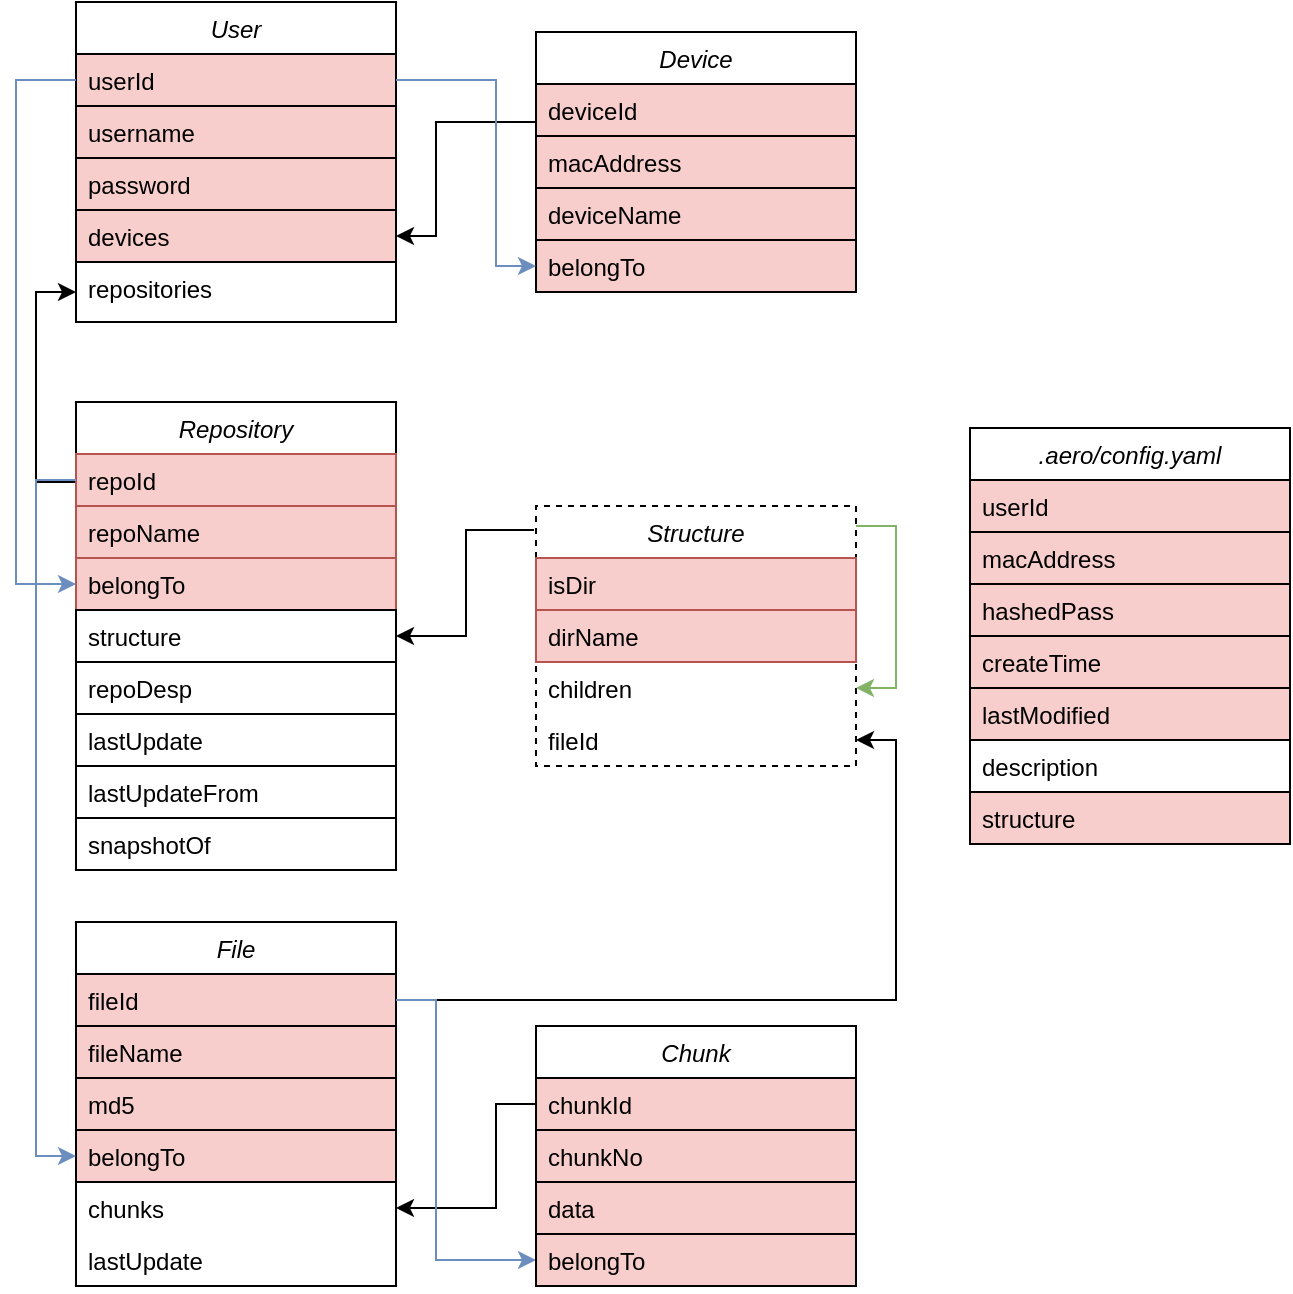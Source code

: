 <mxfile version="13.7.9" type="device"><diagram id="C5RBs43oDa-KdzZeNtuy" name="Page-1"><mxGraphModel dx="782" dy="816" grid="1" gridSize="10" guides="1" tooltips="1" connect="1" arrows="1" fold="1" page="1" pageScale="1" pageWidth="827" pageHeight="1169" math="0" shadow="0"><root><mxCell id="WIyWlLk6GJQsqaUBKTNV-0"/><mxCell id="WIyWlLk6GJQsqaUBKTNV-1" parent="WIyWlLk6GJQsqaUBKTNV-0"/><mxCell id="zkfFHV4jXpPFQw0GAbJ--0" value="User" style="swimlane;fontStyle=2;align=center;verticalAlign=top;childLayout=stackLayout;horizontal=1;startSize=26;horizontalStack=0;resizeParent=1;resizeLast=0;collapsible=1;marginBottom=0;rounded=0;shadow=0;strokeWidth=1;" parent="WIyWlLk6GJQsqaUBKTNV-1" vertex="1"><mxGeometry x="220" y="120" width="160" height="160" as="geometry"><mxRectangle x="230" y="140" width="160" height="26" as="alternateBounds"/></mxGeometry></mxCell><mxCell id="zkfFHV4jXpPFQw0GAbJ--1" value="userId" style="text;align=left;verticalAlign=top;spacingLeft=4;spacingRight=4;overflow=hidden;rotatable=0;points=[[0,0.5],[1,0.5]];portConstraint=eastwest;fillColor=#f8cecc;strokeColor=#000000;" parent="zkfFHV4jXpPFQw0GAbJ--0" vertex="1"><mxGeometry y="26" width="160" height="26" as="geometry"/></mxCell><mxCell id="zkfFHV4jXpPFQw0GAbJ--2" value="username" style="text;align=left;verticalAlign=top;spacingLeft=4;spacingRight=4;overflow=hidden;rotatable=0;points=[[0,0.5],[1,0.5]];portConstraint=eastwest;rounded=0;shadow=0;html=0;fillColor=#f8cecc;strokeColor=#000000;" parent="zkfFHV4jXpPFQw0GAbJ--0" vertex="1"><mxGeometry y="52" width="160" height="26" as="geometry"/></mxCell><mxCell id="zkfFHV4jXpPFQw0GAbJ--3" value="password" style="text;align=left;verticalAlign=top;spacingLeft=4;spacingRight=4;overflow=hidden;rotatable=0;points=[[0,0.5],[1,0.5]];portConstraint=eastwest;rounded=0;shadow=0;html=0;fillColor=#f8cecc;strokeColor=#000000;" parent="zkfFHV4jXpPFQw0GAbJ--0" vertex="1"><mxGeometry y="78" width="160" height="26" as="geometry"/></mxCell><mxCell id="zkfFHV4jXpPFQw0GAbJ--5" value="devices" style="text;align=left;verticalAlign=top;spacingLeft=4;spacingRight=4;overflow=hidden;rotatable=0;points=[[0,0.5],[1,0.5]];portConstraint=eastwest;fillColor=#f8cecc;strokeColor=#000000;" parent="zkfFHV4jXpPFQw0GAbJ--0" vertex="1"><mxGeometry y="104" width="160" height="26" as="geometry"/></mxCell><mxCell id="VFcIiLvGz6bAB1aqkDjy-1" value="repositories" style="text;align=left;verticalAlign=top;spacingLeft=4;spacingRight=4;overflow=hidden;rotatable=0;points=[[0,0.5],[1,0.5]];portConstraint=eastwest;strokeColor=#000000;" parent="zkfFHV4jXpPFQw0GAbJ--0" vertex="1"><mxGeometry y="130" width="160" height="30" as="geometry"/></mxCell><mxCell id="VFcIiLvGz6bAB1aqkDjy-20" style="edgeStyle=orthogonalEdgeStyle;rounded=0;orthogonalLoop=1;jettySize=auto;html=1;entryX=0;entryY=0.5;entryDx=0;entryDy=0;" parent="WIyWlLk6GJQsqaUBKTNV-1" source="VFcIiLvGz6bAB1aqkDjy-2" target="VFcIiLvGz6bAB1aqkDjy-1" edge="1"><mxGeometry relative="1" as="geometry"><Array as="points"><mxPoint x="200" y="360"/><mxPoint x="200" y="265"/></Array></mxGeometry></mxCell><mxCell id="VFcIiLvGz6bAB1aqkDjy-2" value="Repository" style="swimlane;fontStyle=2;align=center;verticalAlign=top;childLayout=stackLayout;horizontal=1;startSize=26;horizontalStack=0;resizeParent=1;resizeLast=0;collapsible=1;marginBottom=0;rounded=0;shadow=0;strokeWidth=1;" parent="WIyWlLk6GJQsqaUBKTNV-1" vertex="1"><mxGeometry x="220" y="320" width="160" height="234" as="geometry"><mxRectangle x="230" y="140" width="160" height="26" as="alternateBounds"/></mxGeometry></mxCell><mxCell id="VFcIiLvGz6bAB1aqkDjy-3" value="repoId" style="text;align=left;verticalAlign=top;spacingLeft=4;spacingRight=4;overflow=hidden;rotatable=0;points=[[0,0.5],[1,0.5]];portConstraint=eastwest;fillColor=#f8cecc;strokeColor=#b85450;" parent="VFcIiLvGz6bAB1aqkDjy-2" vertex="1"><mxGeometry y="26" width="160" height="26" as="geometry"/></mxCell><mxCell id="VFcIiLvGz6bAB1aqkDjy-4" value="repoName" style="text;align=left;verticalAlign=top;spacingLeft=4;spacingRight=4;overflow=hidden;rotatable=0;points=[[0,0.5],[1,0.5]];portConstraint=eastwest;rounded=0;shadow=0;html=0;fillColor=#f8cecc;strokeColor=#b85450;" parent="VFcIiLvGz6bAB1aqkDjy-2" vertex="1"><mxGeometry y="52" width="160" height="26" as="geometry"/></mxCell><mxCell id="VFcIiLvGz6bAB1aqkDjy-5" value="belongTo" style="text;align=left;verticalAlign=top;spacingLeft=4;spacingRight=4;overflow=hidden;rotatable=0;points=[[0,0.5],[1,0.5]];portConstraint=eastwest;rounded=0;shadow=0;html=0;fillColor=#f8cecc;strokeColor=#b85450;" parent="VFcIiLvGz6bAB1aqkDjy-2" vertex="1"><mxGeometry y="78" width="160" height="26" as="geometry"/></mxCell><mxCell id="VFcIiLvGz6bAB1aqkDjy-6" value="structure" style="text;align=left;verticalAlign=top;spacingLeft=4;spacingRight=4;overflow=hidden;rotatable=0;points=[[0,0.5],[1,0.5]];portConstraint=eastwest;strokeColor=#000000;" parent="VFcIiLvGz6bAB1aqkDjy-2" vertex="1"><mxGeometry y="104" width="160" height="26" as="geometry"/></mxCell><mxCell id="VFcIiLvGz6bAB1aqkDjy-7" value="repoDesp" style="text;align=left;verticalAlign=top;spacingLeft=4;spacingRight=4;overflow=hidden;rotatable=0;points=[[0,0.5],[1,0.5]];portConstraint=eastwest;strokeColor=#000000;" parent="VFcIiLvGz6bAB1aqkDjy-2" vertex="1"><mxGeometry y="130" width="160" height="26" as="geometry"/></mxCell><mxCell id="VFcIiLvGz6bAB1aqkDjy-8" value="lastUpdate" style="text;align=left;verticalAlign=top;spacingLeft=4;spacingRight=4;overflow=hidden;rotatable=0;points=[[0,0.5],[1,0.5]];portConstraint=eastwest;strokeColor=#000000;" parent="VFcIiLvGz6bAB1aqkDjy-2" vertex="1"><mxGeometry y="156" width="160" height="26" as="geometry"/></mxCell><mxCell id="VFcIiLvGz6bAB1aqkDjy-9" value="lastUpdateFrom" style="text;align=left;verticalAlign=top;spacingLeft=4;spacingRight=4;overflow=hidden;rotatable=0;points=[[0,0.5],[1,0.5]];portConstraint=eastwest;strokeColor=#000000;" parent="VFcIiLvGz6bAB1aqkDjy-2" vertex="1"><mxGeometry y="182" width="160" height="26" as="geometry"/></mxCell><mxCell id="VFcIiLvGz6bAB1aqkDjy-10" value="snapshotOf" style="text;align=left;verticalAlign=top;spacingLeft=4;spacingRight=4;overflow=hidden;rotatable=0;points=[[0,0.5],[1,0.5]];portConstraint=eastwest;strokeColor=#000000;" parent="VFcIiLvGz6bAB1aqkDjy-2" vertex="1"><mxGeometry y="208" width="160" height="26" as="geometry"/></mxCell><mxCell id="VFcIiLvGz6bAB1aqkDjy-18" style="edgeStyle=orthogonalEdgeStyle;rounded=0;orthogonalLoop=1;jettySize=auto;html=1;entryX=1;entryY=0.5;entryDx=0;entryDy=0;exitX=-0.006;exitY=0.092;exitDx=0;exitDy=0;exitPerimeter=0;" parent="WIyWlLk6GJQsqaUBKTNV-1" source="VFcIiLvGz6bAB1aqkDjy-11" target="VFcIiLvGz6bAB1aqkDjy-6" edge="1"><mxGeometry relative="1" as="geometry"/></mxCell><mxCell id="VFcIiLvGz6bAB1aqkDjy-27" style="edgeStyle=orthogonalEdgeStyle;rounded=0;orthogonalLoop=1;jettySize=auto;html=1;entryX=1;entryY=0.5;entryDx=0;entryDy=0;" parent="WIyWlLk6GJQsqaUBKTNV-1" source="VFcIiLvGz6bAB1aqkDjy-21" target="zkfFHV4jXpPFQw0GAbJ--5" edge="1"><mxGeometry relative="1" as="geometry"><Array as="points"><mxPoint x="400" y="180"/><mxPoint x="400" y="237"/></Array></mxGeometry></mxCell><mxCell id="VFcIiLvGz6bAB1aqkDjy-21" value="Device" style="swimlane;fontStyle=2;align=center;verticalAlign=top;childLayout=stackLayout;horizontal=1;startSize=26;horizontalStack=0;resizeParent=1;resizeLast=0;collapsible=1;marginBottom=0;rounded=0;shadow=0;strokeWidth=1;" parent="WIyWlLk6GJQsqaUBKTNV-1" vertex="1"><mxGeometry x="450" y="135" width="160" height="130" as="geometry"><mxRectangle x="230" y="140" width="160" height="26" as="alternateBounds"/></mxGeometry></mxCell><mxCell id="VFcIiLvGz6bAB1aqkDjy-22" value="deviceId" style="text;align=left;verticalAlign=top;spacingLeft=4;spacingRight=4;overflow=hidden;rotatable=0;points=[[0,0.5],[1,0.5]];portConstraint=eastwest;fillColor=#f8cecc;strokeColor=#000000;" parent="VFcIiLvGz6bAB1aqkDjy-21" vertex="1"><mxGeometry y="26" width="160" height="26" as="geometry"/></mxCell><mxCell id="VFcIiLvGz6bAB1aqkDjy-23" value="macAddress" style="text;align=left;verticalAlign=top;spacingLeft=4;spacingRight=4;overflow=hidden;rotatable=0;points=[[0,0.5],[1,0.5]];portConstraint=eastwest;rounded=0;shadow=0;html=0;fillColor=#f8cecc;strokeColor=#000000;" parent="VFcIiLvGz6bAB1aqkDjy-21" vertex="1"><mxGeometry y="52" width="160" height="26" as="geometry"/></mxCell><mxCell id="VFcIiLvGz6bAB1aqkDjy-24" value="deviceName" style="text;align=left;verticalAlign=top;spacingLeft=4;spacingRight=4;overflow=hidden;rotatable=0;points=[[0,0.5],[1,0.5]];portConstraint=eastwest;rounded=0;shadow=0;html=0;fillColor=#f8cecc;strokeColor=#000000;" parent="VFcIiLvGz6bAB1aqkDjy-21" vertex="1"><mxGeometry y="78" width="160" height="26" as="geometry"/></mxCell><mxCell id="VFcIiLvGz6bAB1aqkDjy-25" value="belongTo" style="text;align=left;verticalAlign=top;spacingLeft=4;spacingRight=4;overflow=hidden;rotatable=0;points=[[0,0.5],[1,0.5]];portConstraint=eastwest;fillColor=#f8cecc;strokeColor=#000000;" parent="VFcIiLvGz6bAB1aqkDjy-21" vertex="1"><mxGeometry y="104" width="160" height="26" as="geometry"/></mxCell><mxCell id="VFcIiLvGz6bAB1aqkDjy-29" style="edgeStyle=orthogonalEdgeStyle;rounded=0;orthogonalLoop=1;jettySize=auto;html=1;entryX=0;entryY=0.5;entryDx=0;entryDy=0;fillColor=#dae8fc;strokeColor=#6c8ebf;" parent="WIyWlLk6GJQsqaUBKTNV-1" source="zkfFHV4jXpPFQw0GAbJ--1" target="VFcIiLvGz6bAB1aqkDjy-25" edge="1"><mxGeometry relative="1" as="geometry"><Array as="points"><mxPoint x="430" y="159"/><mxPoint x="430" y="252"/></Array></mxGeometry></mxCell><mxCell id="VFcIiLvGz6bAB1aqkDjy-31" style="edgeStyle=orthogonalEdgeStyle;rounded=0;orthogonalLoop=1;jettySize=auto;html=1;entryX=0;entryY=0.5;entryDx=0;entryDy=0;fillColor=#dae8fc;strokeColor=#6c8ebf;" parent="WIyWlLk6GJQsqaUBKTNV-1" source="zkfFHV4jXpPFQw0GAbJ--1" target="VFcIiLvGz6bAB1aqkDjy-5" edge="1"><mxGeometry relative="1" as="geometry"><Array as="points"><mxPoint x="190" y="159"/><mxPoint x="190" y="411"/></Array></mxGeometry></mxCell><mxCell id="VFcIiLvGz6bAB1aqkDjy-34" value="File" style="swimlane;fontStyle=2;align=center;verticalAlign=top;childLayout=stackLayout;horizontal=1;startSize=26;horizontalStack=0;resizeParent=1;resizeLast=0;collapsible=1;marginBottom=0;rounded=0;shadow=0;strokeWidth=1;" parent="WIyWlLk6GJQsqaUBKTNV-1" vertex="1"><mxGeometry x="220" y="580" width="160" height="182" as="geometry"><mxRectangle x="230" y="140" width="160" height="26" as="alternateBounds"/></mxGeometry></mxCell><mxCell id="VFcIiLvGz6bAB1aqkDjy-35" value="fileId" style="text;align=left;verticalAlign=top;spacingLeft=4;spacingRight=4;overflow=hidden;rotatable=0;points=[[0,0.5],[1,0.5]];portConstraint=eastwest;fillColor=#f8cecc;strokeColor=#000000;" parent="VFcIiLvGz6bAB1aqkDjy-34" vertex="1"><mxGeometry y="26" width="160" height="26" as="geometry"/></mxCell><mxCell id="VFcIiLvGz6bAB1aqkDjy-36" value="fileName" style="text;align=left;verticalAlign=top;spacingLeft=4;spacingRight=4;overflow=hidden;rotatable=0;points=[[0,0.5],[1,0.5]];portConstraint=eastwest;rounded=0;shadow=0;html=0;fillColor=#f8cecc;strokeColor=#000000;" parent="VFcIiLvGz6bAB1aqkDjy-34" vertex="1"><mxGeometry y="52" width="160" height="26" as="geometry"/></mxCell><mxCell id="VFcIiLvGz6bAB1aqkDjy-37" value="md5" style="text;align=left;verticalAlign=top;spacingLeft=4;spacingRight=4;overflow=hidden;rotatable=0;points=[[0,0.5],[1,0.5]];portConstraint=eastwest;rounded=0;shadow=0;html=0;fillColor=#f8cecc;strokeColor=#000000;" parent="VFcIiLvGz6bAB1aqkDjy-34" vertex="1"><mxGeometry y="78" width="160" height="26" as="geometry"/></mxCell><mxCell id="VFcIiLvGz6bAB1aqkDjy-38" value="belongTo" style="text;align=left;verticalAlign=top;spacingLeft=4;spacingRight=4;overflow=hidden;rotatable=0;points=[[0,0.5],[1,0.5]];portConstraint=eastwest;fillColor=#f8cecc;strokeColor=#000000;" parent="VFcIiLvGz6bAB1aqkDjy-34" vertex="1"><mxGeometry y="104" width="160" height="26" as="geometry"/></mxCell><mxCell id="VFcIiLvGz6bAB1aqkDjy-39" value="chunks" style="text;align=left;verticalAlign=top;spacingLeft=4;spacingRight=4;overflow=hidden;rotatable=0;points=[[0,0.5],[1,0.5]];portConstraint=eastwest;" parent="VFcIiLvGz6bAB1aqkDjy-34" vertex="1"><mxGeometry y="130" width="160" height="26" as="geometry"/></mxCell><mxCell id="VFcIiLvGz6bAB1aqkDjy-40" value="lastUpdate" style="text;align=left;verticalAlign=top;spacingLeft=4;spacingRight=4;overflow=hidden;rotatable=0;points=[[0,0.5],[1,0.5]];portConstraint=eastwest;" parent="VFcIiLvGz6bAB1aqkDjy-34" vertex="1"><mxGeometry y="156" width="160" height="26" as="geometry"/></mxCell><mxCell id="VFcIiLvGz6bAB1aqkDjy-41" style="edgeStyle=orthogonalEdgeStyle;rounded=0;orthogonalLoop=1;jettySize=auto;html=1;entryX=1;entryY=0.5;entryDx=0;entryDy=0;" parent="WIyWlLk6GJQsqaUBKTNV-1" source="VFcIiLvGz6bAB1aqkDjy-35" target="VFcIiLvGz6bAB1aqkDjy-15" edge="1"><mxGeometry relative="1" as="geometry"/></mxCell><mxCell id="VFcIiLvGz6bAB1aqkDjy-42" style="edgeStyle=orthogonalEdgeStyle;rounded=0;orthogonalLoop=1;jettySize=auto;html=1;entryX=0;entryY=0.5;entryDx=0;entryDy=0;fillColor=#dae8fc;strokeColor=#6c8ebf;" parent="WIyWlLk6GJQsqaUBKTNV-1" source="VFcIiLvGz6bAB1aqkDjy-3" target="VFcIiLvGz6bAB1aqkDjy-38" edge="1"><mxGeometry relative="1" as="geometry"/></mxCell><mxCell id="VFcIiLvGz6bAB1aqkDjy-48" style="edgeStyle=orthogonalEdgeStyle;rounded=0;orthogonalLoop=1;jettySize=auto;html=1;entryX=1;entryY=0.5;entryDx=0;entryDy=0;" parent="WIyWlLk6GJQsqaUBKTNV-1" source="VFcIiLvGz6bAB1aqkDjy-44" target="VFcIiLvGz6bAB1aqkDjy-39" edge="1"><mxGeometry relative="1" as="geometry"><Array as="points"><mxPoint x="430" y="671"/><mxPoint x="430" y="723"/></Array></mxGeometry></mxCell><mxCell id="VFcIiLvGz6bAB1aqkDjy-49" style="edgeStyle=orthogonalEdgeStyle;rounded=0;orthogonalLoop=1;jettySize=auto;html=1;entryX=0;entryY=0.5;entryDx=0;entryDy=0;fillColor=#dae8fc;strokeColor=#6c8ebf;" parent="WIyWlLk6GJQsqaUBKTNV-1" source="VFcIiLvGz6bAB1aqkDjy-35" target="VFcIiLvGz6bAB1aqkDjy-47" edge="1"><mxGeometry relative="1" as="geometry"><Array as="points"><mxPoint x="400" y="619"/><mxPoint x="400" y="749"/></Array></mxGeometry></mxCell><mxCell id="VFcIiLvGz6bAB1aqkDjy-43" value="Chunk" style="swimlane;fontStyle=2;align=center;verticalAlign=top;childLayout=stackLayout;horizontal=1;startSize=26;horizontalStack=0;resizeParent=1;resizeLast=0;collapsible=1;marginBottom=0;rounded=0;shadow=0;strokeWidth=1;" parent="WIyWlLk6GJQsqaUBKTNV-1" vertex="1"><mxGeometry x="450" y="632" width="160" height="130" as="geometry"><mxRectangle x="230" y="140" width="160" height="26" as="alternateBounds"/></mxGeometry></mxCell><mxCell id="VFcIiLvGz6bAB1aqkDjy-44" value="chunkId" style="text;align=left;verticalAlign=top;spacingLeft=4;spacingRight=4;overflow=hidden;rotatable=0;points=[[0,0.5],[1,0.5]];portConstraint=eastwest;fillColor=#f8cecc;strokeColor=#000000;" parent="VFcIiLvGz6bAB1aqkDjy-43" vertex="1"><mxGeometry y="26" width="160" height="26" as="geometry"/></mxCell><mxCell id="VFcIiLvGz6bAB1aqkDjy-45" value="chunkNo" style="text;align=left;verticalAlign=top;spacingLeft=4;spacingRight=4;overflow=hidden;rotatable=0;points=[[0,0.5],[1,0.5]];portConstraint=eastwest;rounded=0;shadow=0;html=0;fillColor=#f8cecc;strokeColor=#000000;" parent="VFcIiLvGz6bAB1aqkDjy-43" vertex="1"><mxGeometry y="52" width="160" height="26" as="geometry"/></mxCell><mxCell id="VFcIiLvGz6bAB1aqkDjy-46" value="data" style="text;align=left;verticalAlign=top;spacingLeft=4;spacingRight=4;overflow=hidden;rotatable=0;points=[[0,0.5],[1,0.5]];portConstraint=eastwest;rounded=0;shadow=0;html=0;fillColor=#f8cecc;strokeColor=#000000;" parent="VFcIiLvGz6bAB1aqkDjy-43" vertex="1"><mxGeometry y="78" width="160" height="26" as="geometry"/></mxCell><mxCell id="VFcIiLvGz6bAB1aqkDjy-47" value="belongTo" style="text;align=left;verticalAlign=top;spacingLeft=4;spacingRight=4;overflow=hidden;rotatable=0;points=[[0,0.5],[1,0.5]];portConstraint=eastwest;fillColor=#f8cecc;strokeColor=#000000;" parent="VFcIiLvGz6bAB1aqkDjy-43" vertex="1"><mxGeometry y="104" width="160" height="26" as="geometry"/></mxCell><mxCell id="VFcIiLvGz6bAB1aqkDjy-11" value="Structure" style="swimlane;fontStyle=2;align=center;verticalAlign=top;childLayout=stackLayout;horizontal=1;startSize=26;horizontalStack=0;resizeParent=1;resizeLast=0;collapsible=1;marginBottom=0;rounded=0;shadow=0;strokeWidth=1;dashed=1;" parent="WIyWlLk6GJQsqaUBKTNV-1" vertex="1"><mxGeometry x="450" y="372" width="160" height="130" as="geometry"><mxRectangle x="450" y="350" width="160" height="26" as="alternateBounds"/></mxGeometry></mxCell><mxCell id="VFcIiLvGz6bAB1aqkDjy-12" value="isDir" style="text;align=left;verticalAlign=top;spacingLeft=4;spacingRight=4;overflow=hidden;rotatable=0;points=[[0,0.5],[1,0.5]];portConstraint=eastwest;fillColor=#f8cecc;strokeColor=#b85450;" parent="VFcIiLvGz6bAB1aqkDjy-11" vertex="1"><mxGeometry y="26" width="160" height="26" as="geometry"/></mxCell><mxCell id="VFcIiLvGz6bAB1aqkDjy-13" value="dirName" style="text;align=left;verticalAlign=top;spacingLeft=4;spacingRight=4;overflow=hidden;rotatable=0;points=[[0,0.5],[1,0.5]];portConstraint=eastwest;rounded=0;shadow=0;html=0;fillColor=#f8cecc;strokeColor=#b85450;" parent="VFcIiLvGz6bAB1aqkDjy-11" vertex="1"><mxGeometry y="52" width="160" height="26" as="geometry"/></mxCell><mxCell id="VFcIiLvGz6bAB1aqkDjy-14" value="children" style="text;align=left;verticalAlign=top;spacingLeft=4;spacingRight=4;overflow=hidden;rotatable=0;points=[[0,0.5],[1,0.5]];portConstraint=eastwest;rounded=0;shadow=0;html=0;" parent="VFcIiLvGz6bAB1aqkDjy-11" vertex="1"><mxGeometry y="78" width="160" height="26" as="geometry"/></mxCell><mxCell id="VFcIiLvGz6bAB1aqkDjy-15" value="fileId" style="text;align=left;verticalAlign=top;spacingLeft=4;spacingRight=4;overflow=hidden;rotatable=0;points=[[0,0.5],[1,0.5]];portConstraint=eastwest;" parent="VFcIiLvGz6bAB1aqkDjy-11" vertex="1"><mxGeometry y="104" width="160" height="26" as="geometry"/></mxCell><mxCell id="VFcIiLvGz6bAB1aqkDjy-33" style="edgeStyle=orthogonalEdgeStyle;rounded=0;orthogonalLoop=1;jettySize=auto;html=1;entryX=1;entryY=0.5;entryDx=0;entryDy=0;fillColor=#d5e8d4;strokeColor=#82b366;" parent="VFcIiLvGz6bAB1aqkDjy-11" source="VFcIiLvGz6bAB1aqkDjy-11" target="VFcIiLvGz6bAB1aqkDjy-14" edge="1"><mxGeometry relative="1" as="geometry"><Array as="points"><mxPoint x="180" y="10"/><mxPoint x="180" y="91"/></Array></mxGeometry></mxCell><mxCell id="iZGSnPAjMYTaU3woE-RG-0" value=".aero/config.yaml" style="swimlane;fontStyle=2;align=center;verticalAlign=top;childLayout=stackLayout;horizontal=1;startSize=26;horizontalStack=0;resizeParent=1;resizeLast=0;collapsible=1;marginBottom=0;rounded=0;shadow=0;strokeWidth=1;" parent="WIyWlLk6GJQsqaUBKTNV-1" vertex="1"><mxGeometry x="667" y="333" width="160" height="208" as="geometry"><mxRectangle x="230" y="140" width="160" height="26" as="alternateBounds"/></mxGeometry></mxCell><mxCell id="iZGSnPAjMYTaU3woE-RG-1" value="userId" style="text;align=left;verticalAlign=top;spacingLeft=4;spacingRight=4;overflow=hidden;rotatable=0;points=[[0,0.5],[1,0.5]];portConstraint=eastwest;fillColor=#f8cecc;strokeColor=#000000;" parent="iZGSnPAjMYTaU3woE-RG-0" vertex="1"><mxGeometry y="26" width="160" height="26" as="geometry"/></mxCell><mxCell id="iZGSnPAjMYTaU3woE-RG-2" value="macAddress" style="text;align=left;verticalAlign=top;spacingLeft=4;spacingRight=4;overflow=hidden;rotatable=0;points=[[0,0.5],[1,0.5]];portConstraint=eastwest;rounded=0;shadow=0;html=0;fillColor=#f8cecc;strokeColor=#000000;" parent="iZGSnPAjMYTaU3woE-RG-0" vertex="1"><mxGeometry y="52" width="160" height="26" as="geometry"/></mxCell><mxCell id="iZGSnPAjMYTaU3woE-RG-3" value="hashedPass" style="text;align=left;verticalAlign=top;spacingLeft=4;spacingRight=4;overflow=hidden;rotatable=0;points=[[0,0.5],[1,0.5]];portConstraint=eastwest;rounded=0;shadow=0;html=0;fillColor=#f8cecc;strokeColor=#000000;" parent="iZGSnPAjMYTaU3woE-RG-0" vertex="1"><mxGeometry y="78" width="160" height="26" as="geometry"/></mxCell><mxCell id="iZGSnPAjMYTaU3woE-RG-4" value="createTime" style="text;align=left;verticalAlign=top;spacingLeft=4;spacingRight=4;overflow=hidden;rotatable=0;points=[[0,0.5],[1,0.5]];portConstraint=eastwest;fillColor=#f8cecc;strokeColor=#000000;" parent="iZGSnPAjMYTaU3woE-RG-0" vertex="1"><mxGeometry y="104" width="160" height="26" as="geometry"/></mxCell><mxCell id="AevNGDHNiMed2k5kH7XQ-0" value="lastModified" style="text;align=left;verticalAlign=top;spacingLeft=4;spacingRight=4;overflow=hidden;rotatable=0;points=[[0,0.5],[1,0.5]];portConstraint=eastwest;fillColor=#f8cecc;strokeColor=#000000;" vertex="1" parent="iZGSnPAjMYTaU3woE-RG-0"><mxGeometry y="130" width="160" height="26" as="geometry"/></mxCell><mxCell id="AevNGDHNiMed2k5kH7XQ-1" value="description" style="text;align=left;verticalAlign=top;spacingLeft=4;spacingRight=4;overflow=hidden;rotatable=0;points=[[0,0.5],[1,0.5]];portConstraint=eastwest;strokeColor=#000000;" vertex="1" parent="iZGSnPAjMYTaU3woE-RG-0"><mxGeometry y="156" width="160" height="26" as="geometry"/></mxCell><mxCell id="AevNGDHNiMed2k5kH7XQ-2" value="structure" style="text;align=left;verticalAlign=top;spacingLeft=4;spacingRight=4;overflow=hidden;rotatable=0;points=[[0,0.5],[1,0.5]];portConstraint=eastwest;fillColor=#f8cecc;strokeColor=#000000;" vertex="1" parent="iZGSnPAjMYTaU3woE-RG-0"><mxGeometry y="182" width="160" height="26" as="geometry"/></mxCell></root></mxGraphModel></diagram></mxfile>